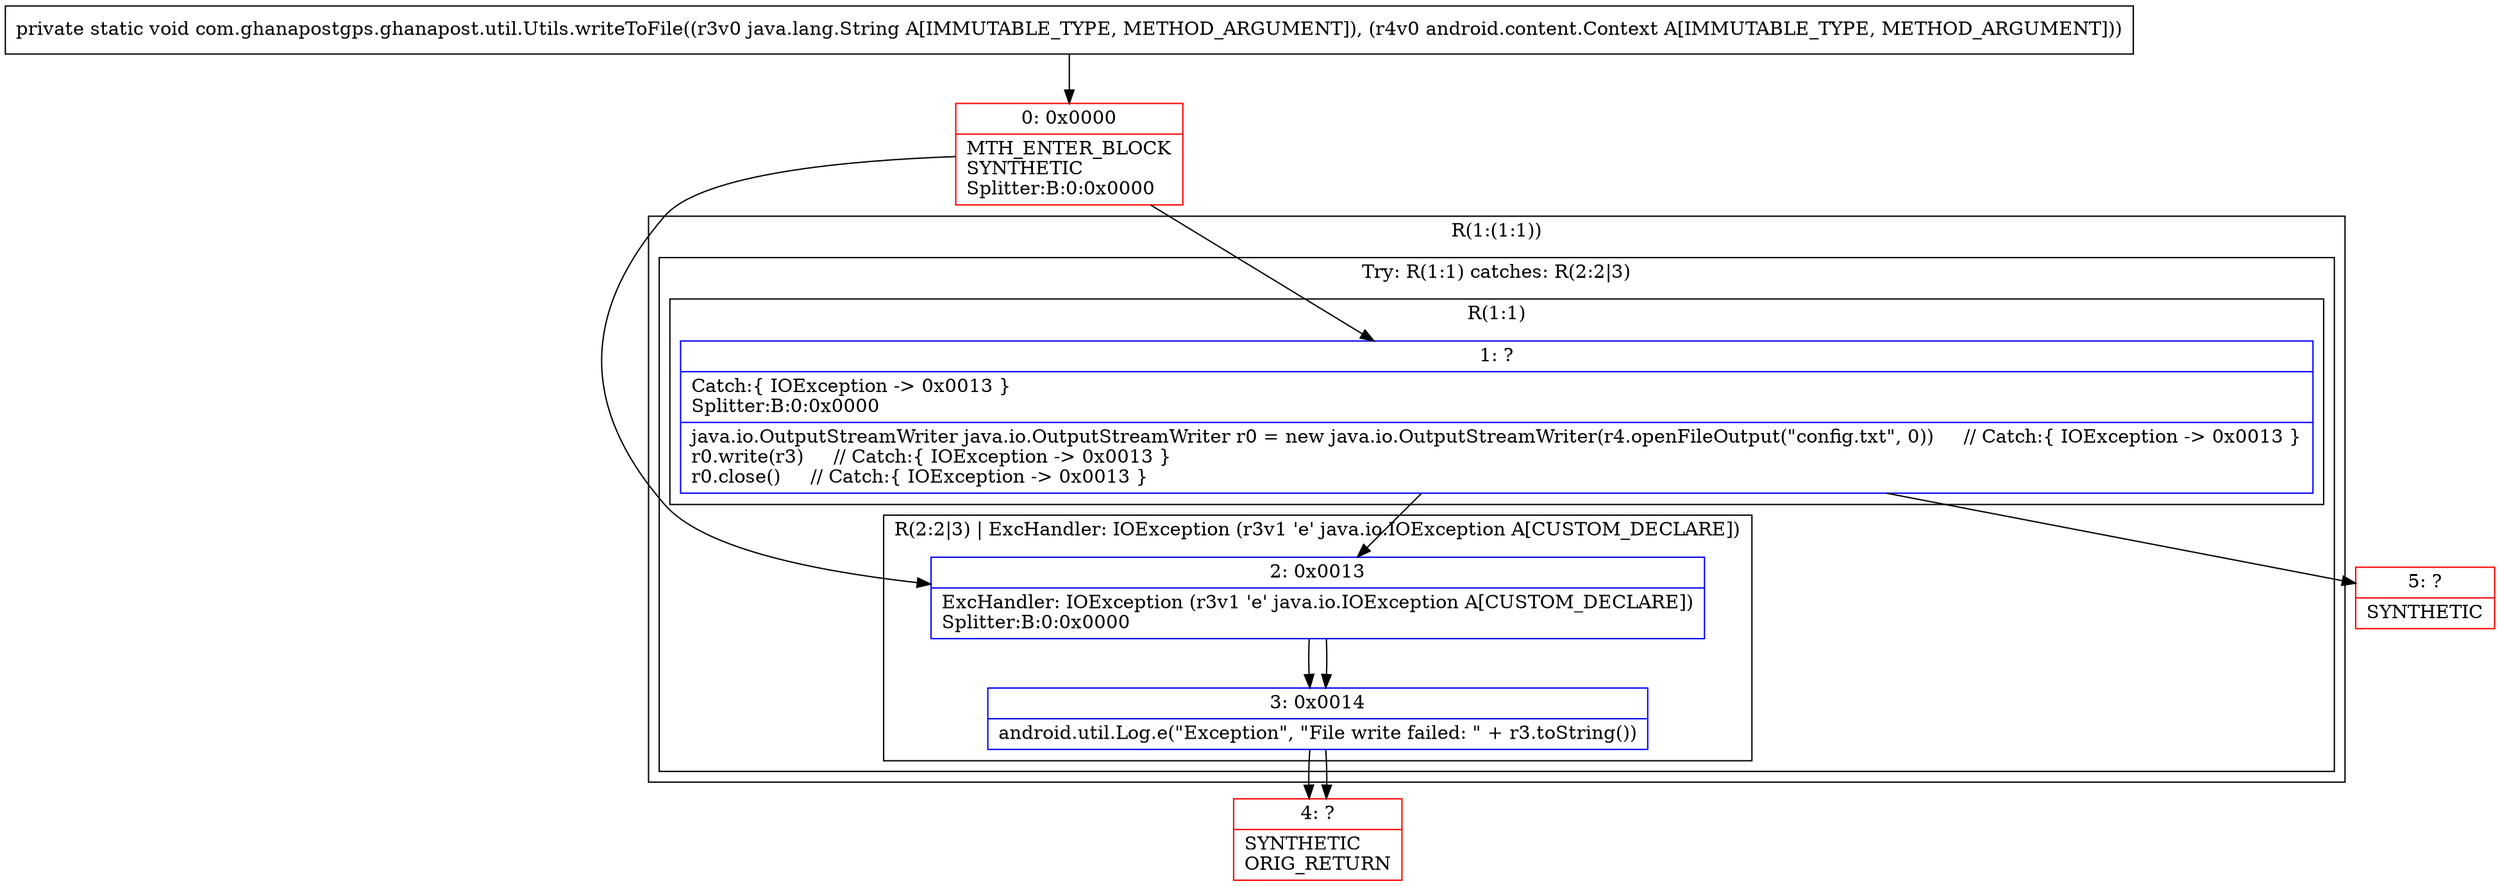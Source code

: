 digraph "CFG forcom.ghanapostgps.ghanapost.util.Utils.writeToFile(Ljava\/lang\/String;Landroid\/content\/Context;)V" {
subgraph cluster_Region_50593282 {
label = "R(1:(1:1))";
node [shape=record,color=blue];
subgraph cluster_TryCatchRegion_1049175373 {
label = "Try: R(1:1) catches: R(2:2|3)";
node [shape=record,color=blue];
subgraph cluster_Region_1651734215 {
label = "R(1:1)";
node [shape=record,color=blue];
Node_1 [shape=record,label="{1\:\ ?|Catch:\{ IOException \-\> 0x0013 \}\lSplitter:B:0:0x0000\l|java.io.OutputStreamWriter java.io.OutputStreamWriter r0 = new java.io.OutputStreamWriter(r4.openFileOutput(\"config.txt\", 0))     \/\/ Catch:\{ IOException \-\> 0x0013 \}\lr0.write(r3)     \/\/ Catch:\{ IOException \-\> 0x0013 \}\lr0.close()     \/\/ Catch:\{ IOException \-\> 0x0013 \}\l}"];
}
subgraph cluster_Region_2085281192 {
label = "R(2:2|3) | ExcHandler: IOException (r3v1 'e' java.io.IOException A[CUSTOM_DECLARE])\l";
node [shape=record,color=blue];
Node_2 [shape=record,label="{2\:\ 0x0013|ExcHandler: IOException (r3v1 'e' java.io.IOException A[CUSTOM_DECLARE])\lSplitter:B:0:0x0000\l}"];
Node_3 [shape=record,label="{3\:\ 0x0014|android.util.Log.e(\"Exception\", \"File write failed: \" + r3.toString())\l}"];
}
}
}
subgraph cluster_Region_2085281192 {
label = "R(2:2|3) | ExcHandler: IOException (r3v1 'e' java.io.IOException A[CUSTOM_DECLARE])\l";
node [shape=record,color=blue];
Node_2 [shape=record,label="{2\:\ 0x0013|ExcHandler: IOException (r3v1 'e' java.io.IOException A[CUSTOM_DECLARE])\lSplitter:B:0:0x0000\l}"];
Node_3 [shape=record,label="{3\:\ 0x0014|android.util.Log.e(\"Exception\", \"File write failed: \" + r3.toString())\l}"];
}
Node_0 [shape=record,color=red,label="{0\:\ 0x0000|MTH_ENTER_BLOCK\lSYNTHETIC\lSplitter:B:0:0x0000\l}"];
Node_4 [shape=record,color=red,label="{4\:\ ?|SYNTHETIC\lORIG_RETURN\l}"];
Node_5 [shape=record,color=red,label="{5\:\ ?|SYNTHETIC\l}"];
MethodNode[shape=record,label="{private static void com.ghanapostgps.ghanapost.util.Utils.writeToFile((r3v0 java.lang.String A[IMMUTABLE_TYPE, METHOD_ARGUMENT]), (r4v0 android.content.Context A[IMMUTABLE_TYPE, METHOD_ARGUMENT])) }"];
MethodNode -> Node_0;
Node_1 -> Node_2;
Node_1 -> Node_5;
Node_2 -> Node_3;
Node_3 -> Node_4;
Node_2 -> Node_3;
Node_3 -> Node_4;
Node_0 -> Node_1;
Node_0 -> Node_2;
}

